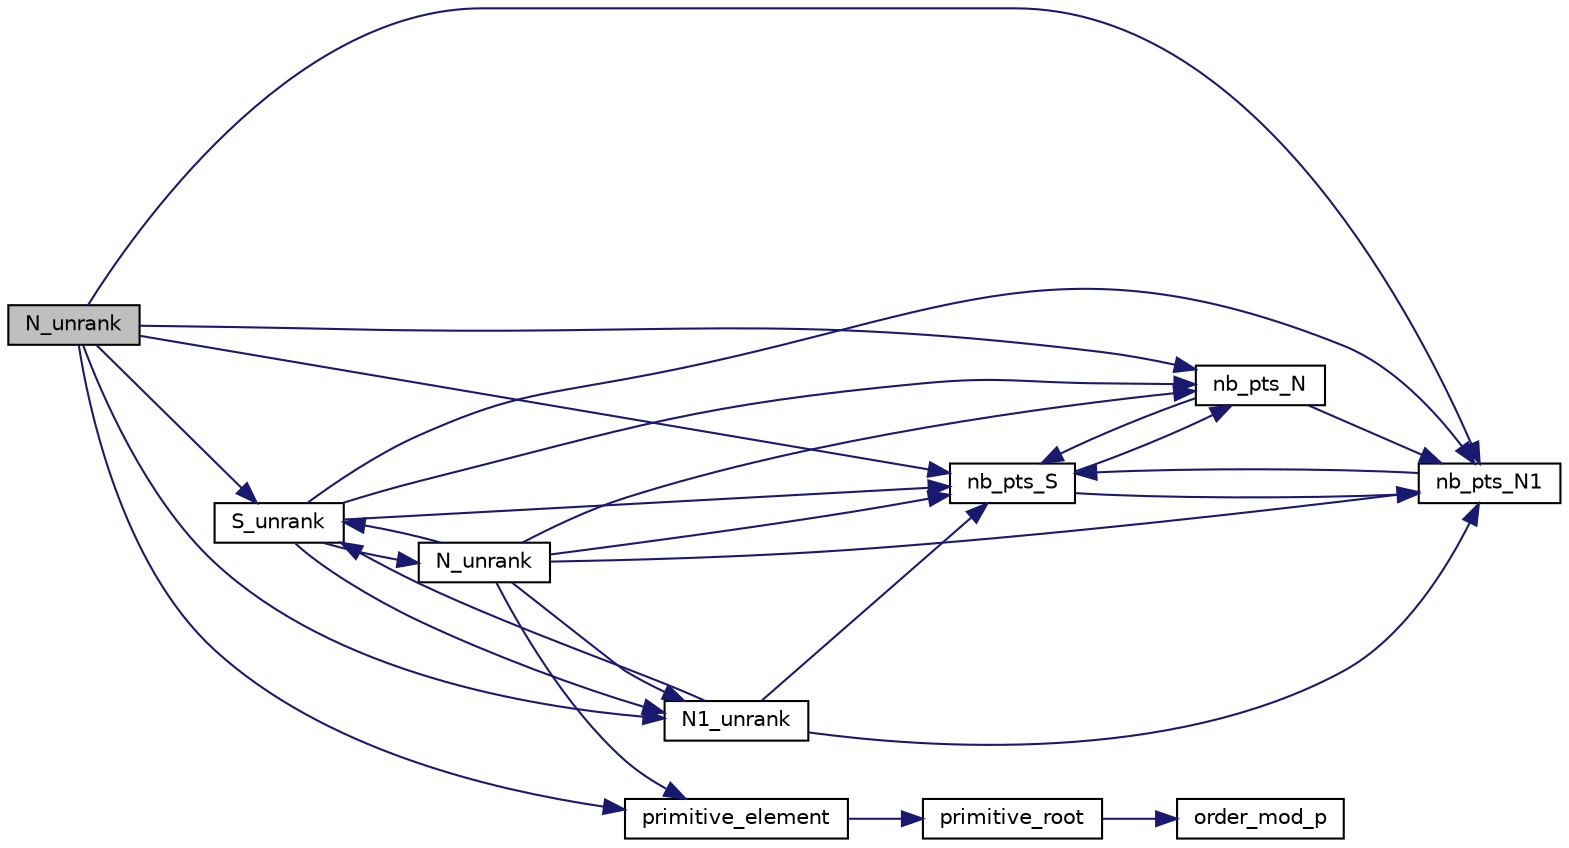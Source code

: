 digraph "N_unrank"
{
  edge [fontname="Helvetica",fontsize="10",labelfontname="Helvetica",labelfontsize="10"];
  node [fontname="Helvetica",fontsize="10",shape=record];
  rankdir="LR";
  Node7512 [label="N_unrank",height=0.2,width=0.4,color="black", fillcolor="grey75", style="filled", fontcolor="black"];
  Node7512 -> Node7513 [color="midnightblue",fontsize="10",style="solid",fontname="Helvetica"];
  Node7513 [label="nb_pts_S",height=0.2,width=0.4,color="black", fillcolor="white", style="filled",URL="$db/da0/lib_2foundations_2geometry_2orthogonal__points_8_c.html#a9bc3dec6e722644d182738102c3e04f3"];
  Node7513 -> Node7514 [color="midnightblue",fontsize="10",style="solid",fontname="Helvetica"];
  Node7514 [label="nb_pts_N",height=0.2,width=0.4,color="black", fillcolor="white", style="filled",URL="$db/da0/lib_2foundations_2geometry_2orthogonal__points_8_c.html#a93e16898c27b1d1c0a6405a7b0615ba6"];
  Node7514 -> Node7513 [color="midnightblue",fontsize="10",style="solid",fontname="Helvetica"];
  Node7514 -> Node7515 [color="midnightblue",fontsize="10",style="solid",fontname="Helvetica"];
  Node7515 [label="nb_pts_N1",height=0.2,width=0.4,color="black", fillcolor="white", style="filled",URL="$db/da0/lib_2foundations_2geometry_2orthogonal__points_8_c.html#ae0f2e1c76523db67b4ec9629ccc35bc6"];
  Node7515 -> Node7513 [color="midnightblue",fontsize="10",style="solid",fontname="Helvetica"];
  Node7513 -> Node7515 [color="midnightblue",fontsize="10",style="solid",fontname="Helvetica"];
  Node7512 -> Node7514 [color="midnightblue",fontsize="10",style="solid",fontname="Helvetica"];
  Node7512 -> Node7516 [color="midnightblue",fontsize="10",style="solid",fontname="Helvetica"];
  Node7516 [label="S_unrank",height=0.2,width=0.4,color="black", fillcolor="white", style="filled",URL="$db/da0/lib_2foundations_2geometry_2orthogonal__points_8_c.html#a18964a35af25f1b4a85f4eaeb1543d92"];
  Node7516 -> Node7513 [color="midnightblue",fontsize="10",style="solid",fontname="Helvetica"];
  Node7516 -> Node7514 [color="midnightblue",fontsize="10",style="solid",fontname="Helvetica"];
  Node7516 -> Node7515 [color="midnightblue",fontsize="10",style="solid",fontname="Helvetica"];
  Node7516 -> Node7517 [color="midnightblue",fontsize="10",style="solid",fontname="Helvetica"];
  Node7517 [label="N_unrank",height=0.2,width=0.4,color="black", fillcolor="white", style="filled",URL="$db/da0/lib_2foundations_2geometry_2orthogonal__points_8_c.html#ab79724bd19da3bc1b383550113f9d7aa"];
  Node7517 -> Node7513 [color="midnightblue",fontsize="10",style="solid",fontname="Helvetica"];
  Node7517 -> Node7514 [color="midnightblue",fontsize="10",style="solid",fontname="Helvetica"];
  Node7517 -> Node7516 [color="midnightblue",fontsize="10",style="solid",fontname="Helvetica"];
  Node7517 -> Node7515 [color="midnightblue",fontsize="10",style="solid",fontname="Helvetica"];
  Node7517 -> Node7518 [color="midnightblue",fontsize="10",style="solid",fontname="Helvetica"];
  Node7518 [label="N1_unrank",height=0.2,width=0.4,color="black", fillcolor="white", style="filled",URL="$db/da0/lib_2foundations_2geometry_2orthogonal__points_8_c.html#aa9427e27f7f207c1baff3a34cc5d78cf"];
  Node7518 -> Node7513 [color="midnightblue",fontsize="10",style="solid",fontname="Helvetica"];
  Node7518 -> Node7515 [color="midnightblue",fontsize="10",style="solid",fontname="Helvetica"];
  Node7518 -> Node7516 [color="midnightblue",fontsize="10",style="solid",fontname="Helvetica"];
  Node7517 -> Node7519 [color="midnightblue",fontsize="10",style="solid",fontname="Helvetica"];
  Node7519 [label="primitive_element",height=0.2,width=0.4,color="black", fillcolor="white", style="filled",URL="$db/da0/lib_2foundations_2geometry_2orthogonal__points_8_c.html#a97350390ec02c8cd9f54751708e28768"];
  Node7519 -> Node7520 [color="midnightblue",fontsize="10",style="solid",fontname="Helvetica"];
  Node7520 [label="primitive_root",height=0.2,width=0.4,color="black", fillcolor="white", style="filled",URL="$de/dc5/algebra__and__number__theory_8h.html#a0b6f7619d12ff2c4e60b852b820b0972"];
  Node7520 -> Node7521 [color="midnightblue",fontsize="10",style="solid",fontname="Helvetica"];
  Node7521 [label="order_mod_p",height=0.2,width=0.4,color="black", fillcolor="white", style="filled",URL="$df/dda/number__theory_8_c.html#aa38aa7e68ab81726a4462995135456b2"];
  Node7516 -> Node7518 [color="midnightblue",fontsize="10",style="solid",fontname="Helvetica"];
  Node7512 -> Node7515 [color="midnightblue",fontsize="10",style="solid",fontname="Helvetica"];
  Node7512 -> Node7518 [color="midnightblue",fontsize="10",style="solid",fontname="Helvetica"];
  Node7512 -> Node7519 [color="midnightblue",fontsize="10",style="solid",fontname="Helvetica"];
}
